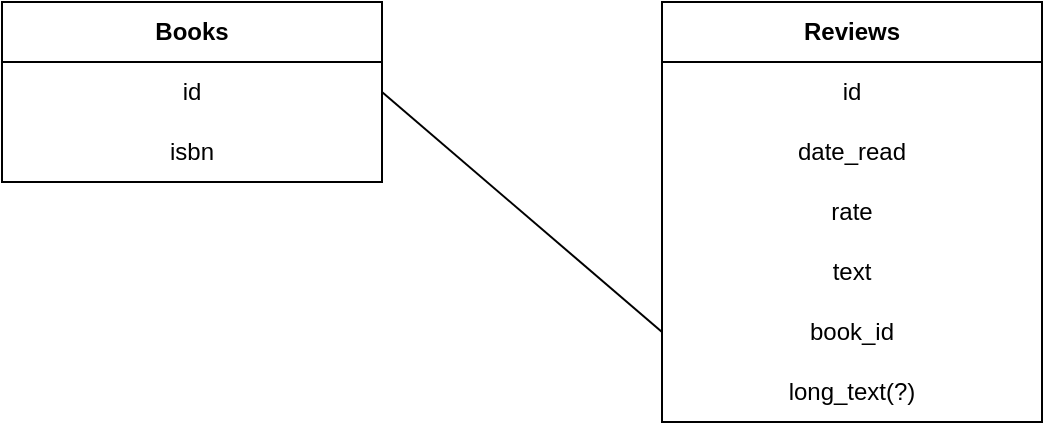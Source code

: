 <mxfile version="22.0.3" type="device">
  <diagram name="Page-1" id="VpVgNKHbbUUiesZEgxX0">
    <mxGraphModel dx="1224" dy="789" grid="1" gridSize="10" guides="1" tooltips="1" connect="1" arrows="1" fold="1" page="1" pageScale="1" pageWidth="850" pageHeight="1100" math="0" shadow="0">
      <root>
        <mxCell id="0" />
        <mxCell id="1" parent="0" />
        <mxCell id="Fo-MG-2QNkSnOWnjkbCT-6" value="Books" style="swimlane;fontStyle=1;childLayout=stackLayout;horizontal=1;startSize=30;horizontalStack=0;resizeParent=1;resizeParentMax=0;resizeLast=0;collapsible=1;marginBottom=0;whiteSpace=wrap;html=1;spacingLeft=0;" vertex="1" parent="1">
          <mxGeometry x="160" y="270" width="190" height="90" as="geometry" />
        </mxCell>
        <mxCell id="Fo-MG-2QNkSnOWnjkbCT-7" value="id" style="text;strokeColor=none;fillColor=none;align=center;verticalAlign=middle;spacingLeft=4;spacingRight=4;overflow=hidden;points=[[0,0.5],[1,0.5]];portConstraint=eastwest;rotatable=0;whiteSpace=wrap;html=1;" vertex="1" parent="Fo-MG-2QNkSnOWnjkbCT-6">
          <mxGeometry y="30" width="190" height="30" as="geometry" />
        </mxCell>
        <mxCell id="Fo-MG-2QNkSnOWnjkbCT-9" value="isbn" style="text;strokeColor=none;fillColor=none;align=center;verticalAlign=middle;spacingLeft=4;spacingRight=4;overflow=hidden;points=[[0,0.5],[1,0.5]];portConstraint=eastwest;rotatable=0;whiteSpace=wrap;html=1;" vertex="1" parent="Fo-MG-2QNkSnOWnjkbCT-6">
          <mxGeometry y="60" width="190" height="30" as="geometry" />
        </mxCell>
        <mxCell id="Fo-MG-2QNkSnOWnjkbCT-10" value="Reviews" style="swimlane;fontStyle=1;childLayout=stackLayout;horizontal=1;startSize=30;horizontalStack=0;resizeParent=1;resizeParentMax=0;resizeLast=0;collapsible=1;marginBottom=0;whiteSpace=wrap;html=1;" vertex="1" parent="1">
          <mxGeometry x="490" y="270" width="190" height="210" as="geometry" />
        </mxCell>
        <mxCell id="Fo-MG-2QNkSnOWnjkbCT-11" value="id" style="text;strokeColor=none;fillColor=none;align=center;verticalAlign=middle;spacingLeft=4;spacingRight=4;overflow=hidden;points=[[0,0.5],[1,0.5]];portConstraint=eastwest;rotatable=0;whiteSpace=wrap;html=1;" vertex="1" parent="Fo-MG-2QNkSnOWnjkbCT-10">
          <mxGeometry y="30" width="190" height="30" as="geometry" />
        </mxCell>
        <mxCell id="Fo-MG-2QNkSnOWnjkbCT-22" value="date_read" style="text;strokeColor=none;fillColor=none;align=center;verticalAlign=middle;spacingLeft=4;spacingRight=4;overflow=hidden;points=[[0,0.5],[1,0.5]];portConstraint=eastwest;rotatable=0;whiteSpace=wrap;html=1;" vertex="1" parent="Fo-MG-2QNkSnOWnjkbCT-10">
          <mxGeometry y="60" width="190" height="30" as="geometry" />
        </mxCell>
        <mxCell id="Fo-MG-2QNkSnOWnjkbCT-12" value="rate" style="text;strokeColor=none;fillColor=none;align=center;verticalAlign=middle;spacingLeft=4;spacingRight=4;overflow=hidden;points=[[0,0.5],[1,0.5]];portConstraint=eastwest;rotatable=0;whiteSpace=wrap;html=1;labelBorderColor=none;" vertex="1" parent="Fo-MG-2QNkSnOWnjkbCT-10">
          <mxGeometry y="90" width="190" height="30" as="geometry" />
        </mxCell>
        <mxCell id="Fo-MG-2QNkSnOWnjkbCT-23" value="text" style="text;strokeColor=none;fillColor=none;align=center;verticalAlign=middle;spacingLeft=4;spacingRight=4;overflow=hidden;points=[[0,0.5],[1,0.5]];portConstraint=eastwest;rotatable=0;whiteSpace=wrap;html=1;" vertex="1" parent="Fo-MG-2QNkSnOWnjkbCT-10">
          <mxGeometry y="120" width="190" height="30" as="geometry" />
        </mxCell>
        <mxCell id="Fo-MG-2QNkSnOWnjkbCT-13" value="book_id" style="text;strokeColor=none;fillColor=none;align=center;verticalAlign=middle;spacingLeft=4;spacingRight=4;overflow=hidden;points=[[0,0.5],[1,0.5]];portConstraint=eastwest;rotatable=0;whiteSpace=wrap;html=1;" vertex="1" parent="Fo-MG-2QNkSnOWnjkbCT-10">
          <mxGeometry y="150" width="190" height="30" as="geometry" />
        </mxCell>
        <mxCell id="Fo-MG-2QNkSnOWnjkbCT-21" value="long_text(?)" style="text;strokeColor=none;fillColor=none;align=center;verticalAlign=middle;spacingLeft=4;spacingRight=4;overflow=hidden;points=[[0,0.5],[1,0.5]];portConstraint=eastwest;rotatable=0;whiteSpace=wrap;html=1;" vertex="1" parent="Fo-MG-2QNkSnOWnjkbCT-10">
          <mxGeometry y="180" width="190" height="30" as="geometry" />
        </mxCell>
        <mxCell id="Fo-MG-2QNkSnOWnjkbCT-16" value="" style="endArrow=none;html=1;rounded=0;exitX=1;exitY=0.5;exitDx=0;exitDy=0;entryX=0;entryY=0.5;entryDx=0;entryDy=0;" edge="1" parent="1" source="Fo-MG-2QNkSnOWnjkbCT-7" target="Fo-MG-2QNkSnOWnjkbCT-13">
          <mxGeometry width="50" height="50" relative="1" as="geometry">
            <mxPoint x="390" y="330" as="sourcePoint" />
            <mxPoint x="480" y="420" as="targetPoint" />
            <Array as="points" />
          </mxGeometry>
        </mxCell>
      </root>
    </mxGraphModel>
  </diagram>
</mxfile>
